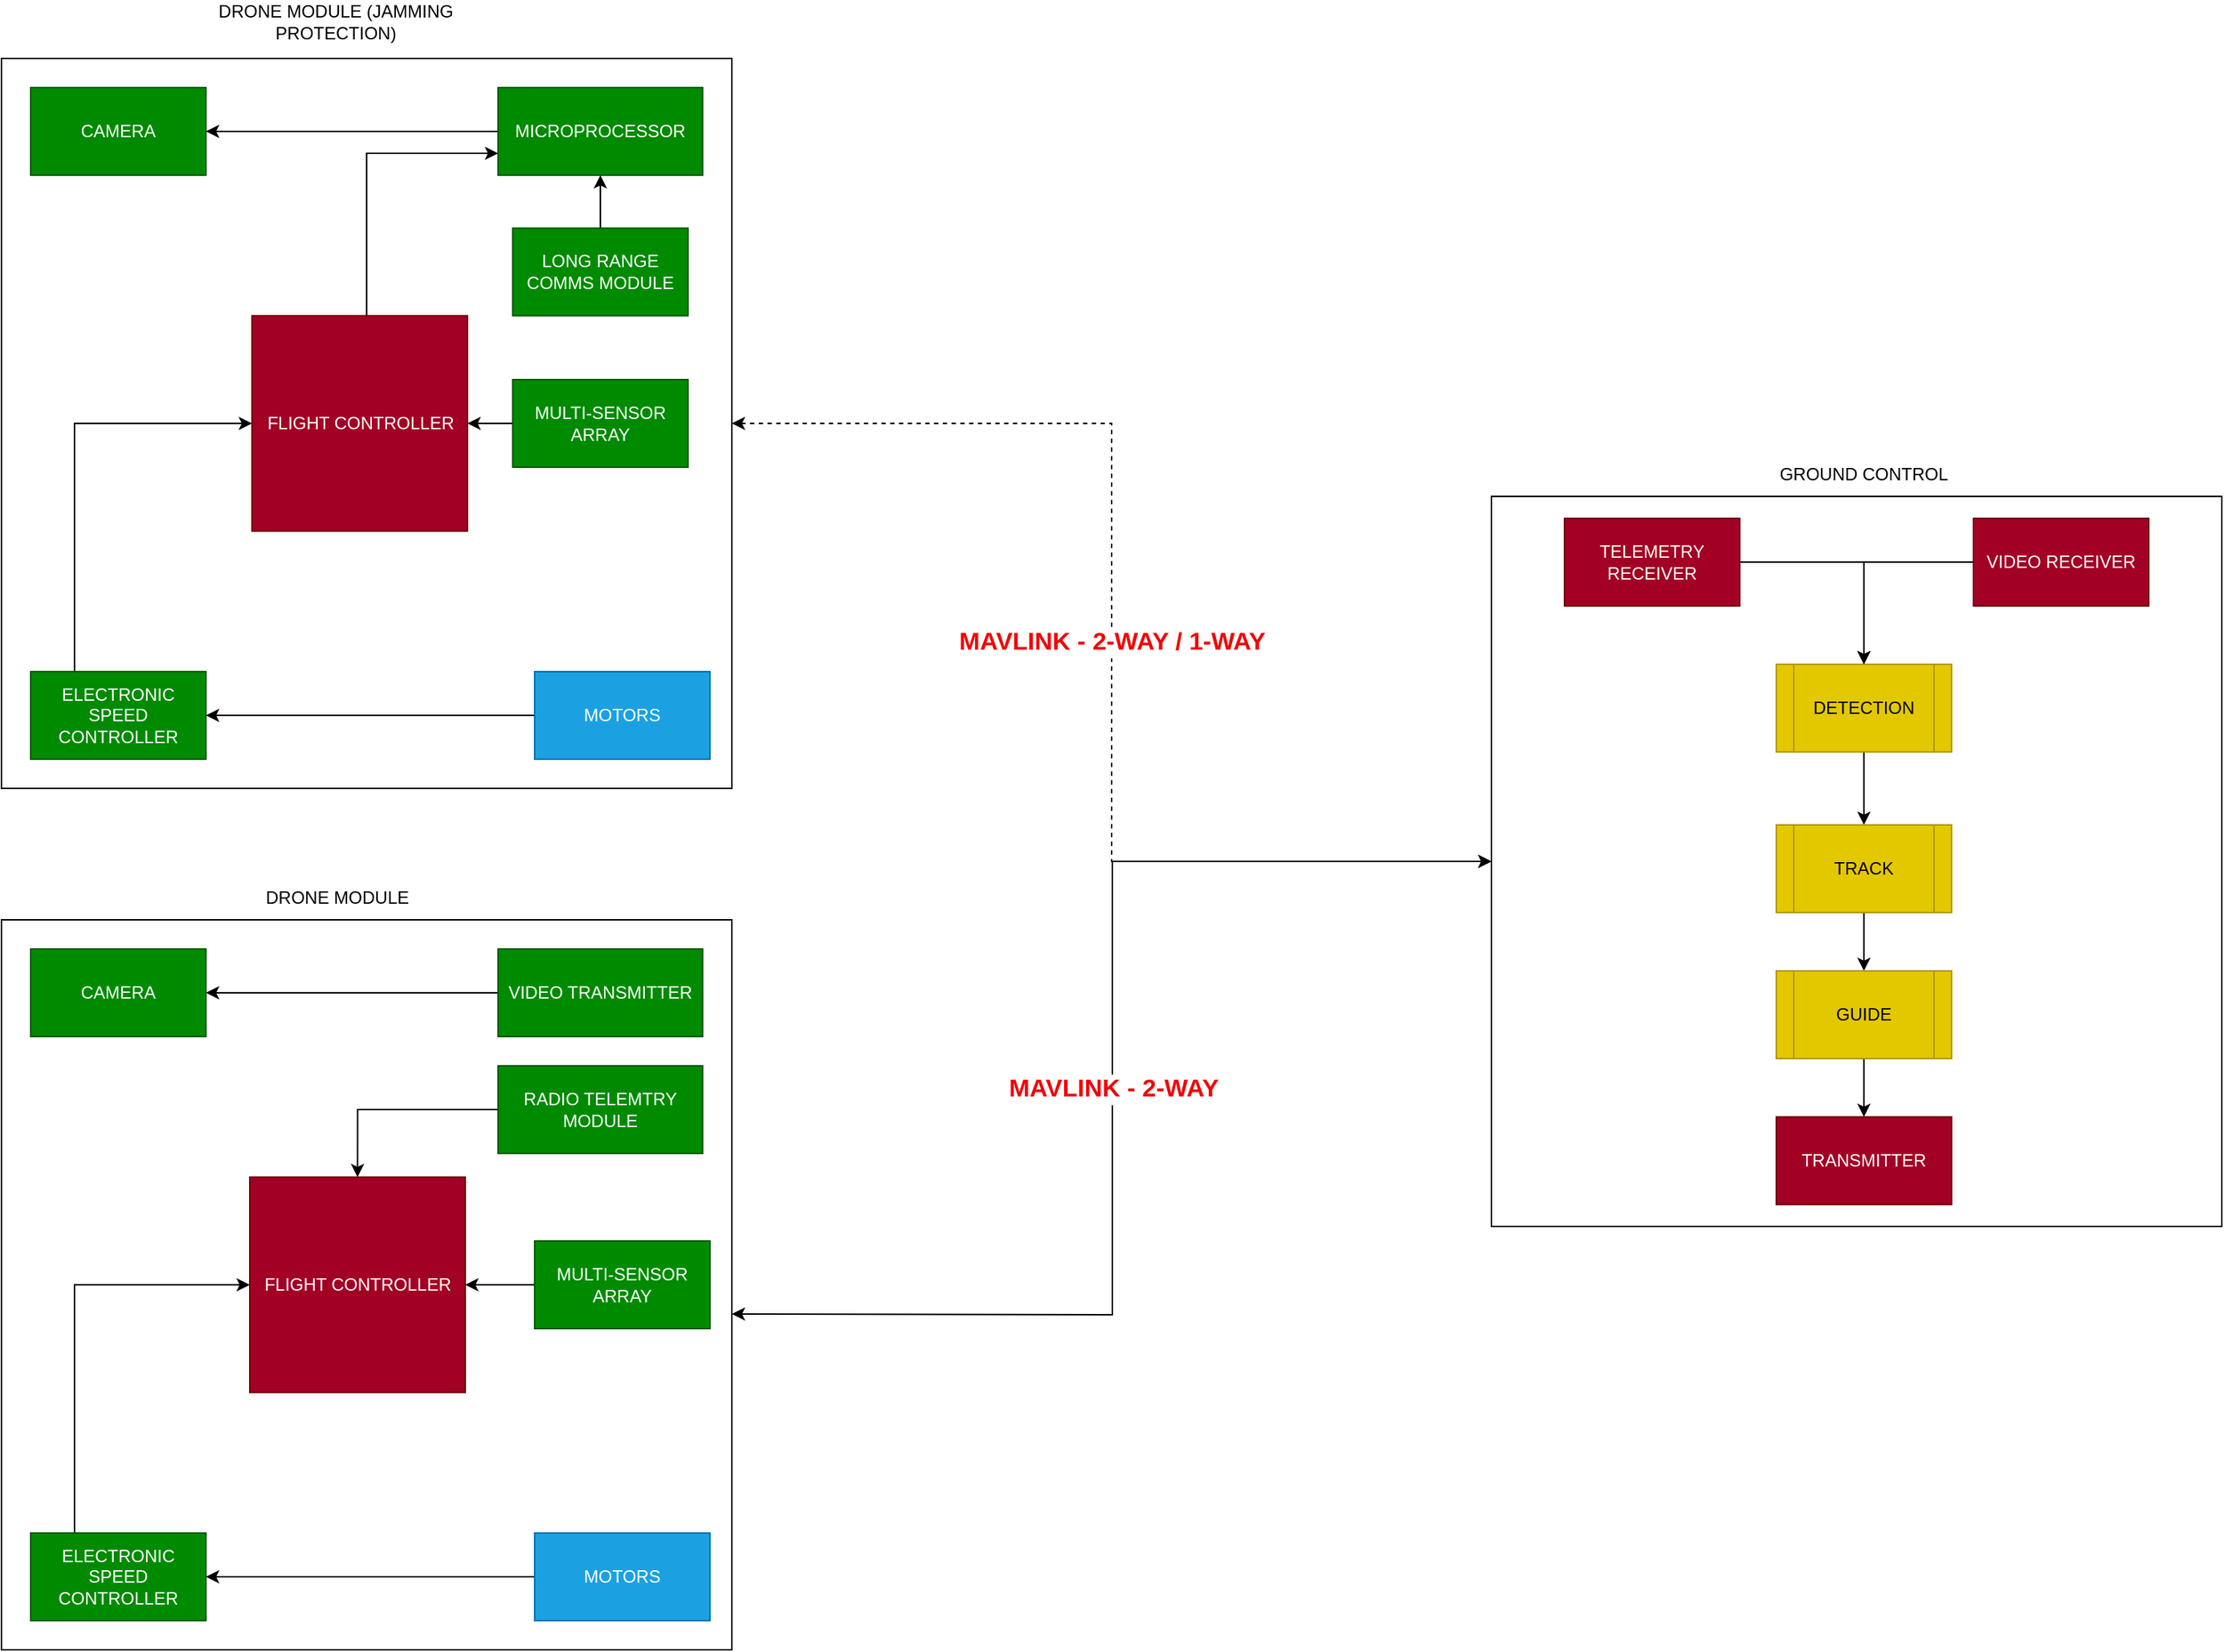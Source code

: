 <mxfile version="21.5.0" type="device">
  <diagram name="Page-1" id="r33pR2lQ9C8Y5Hk1BLUV">
    <mxGraphModel dx="1808" dy="1129" grid="1" gridSize="10" guides="1" tooltips="1" connect="1" arrows="1" fold="1" page="1" pageScale="1" pageWidth="850" pageHeight="1100" math="0" shadow="0">
      <root>
        <mxCell id="0" />
        <mxCell id="1" parent="0" />
        <mxCell id="oihkyClCOjOfoxL4Y7NJ-19" style="edgeStyle=orthogonalEdgeStyle;rounded=0;orthogonalLoop=1;jettySize=auto;html=1;endArrow=classic;endFill=1;startArrow=classic;startFill=1;dashed=1;" parent="1" source="oihkyClCOjOfoxL4Y7NJ-1" target="oihkyClCOjOfoxL4Y7NJ-15" edge="1">
          <mxGeometry relative="1" as="geometry" />
        </mxCell>
        <mxCell id="_Kn-l9ibnhNzPAkDkGM0-10" value="MAVLINK - 2-WAY / 1-WAY" style="edgeLabel;html=1;align=center;verticalAlign=middle;resizable=0;points=[];fontStyle=1;fontSize=17;fontColor=#F00505;" parent="oihkyClCOjOfoxL4Y7NJ-19" vertex="1" connectable="0">
          <mxGeometry relative="1" as="geometry">
            <mxPoint as="offset" />
          </mxGeometry>
        </mxCell>
        <mxCell id="oihkyClCOjOfoxL4Y7NJ-1" value="" style="whiteSpace=wrap;html=1;aspect=fixed;" parent="1" vertex="1">
          <mxGeometry y="110" width="500" height="500" as="geometry" />
        </mxCell>
        <mxCell id="_Kn-l9ibnhNzPAkDkGM0-4" style="edgeStyle=orthogonalEdgeStyle;rounded=0;orthogonalLoop=1;jettySize=auto;html=1;entryX=0;entryY=0.75;entryDx=0;entryDy=0;" parent="1" source="oihkyClCOjOfoxL4Y7NJ-2" target="oihkyClCOjOfoxL4Y7NJ-6" edge="1">
          <mxGeometry relative="1" as="geometry">
            <Array as="points">
              <mxPoint x="250" y="175" />
            </Array>
          </mxGeometry>
        </mxCell>
        <mxCell id="oihkyClCOjOfoxL4Y7NJ-2" value="FLIGHT CONTROLLER" style="whiteSpace=wrap;html=1;aspect=fixed;fillColor=#a20025;fontColor=#ffffff;strokeColor=#6F0000;" parent="1" vertex="1">
          <mxGeometry x="171.5" y="286.25" width="147.5" height="147.5" as="geometry" />
        </mxCell>
        <mxCell id="_Kn-l9ibnhNzPAkDkGM0-12" style="edgeStyle=orthogonalEdgeStyle;rounded=0;orthogonalLoop=1;jettySize=auto;html=1;exitX=0.25;exitY=0;exitDx=0;exitDy=0;entryX=0;entryY=0.5;entryDx=0;entryDy=0;" parent="1" source="oihkyClCOjOfoxL4Y7NJ-5" target="oihkyClCOjOfoxL4Y7NJ-2" edge="1">
          <mxGeometry relative="1" as="geometry">
            <mxPoint x="172" y="397" as="targetPoint" />
          </mxGeometry>
        </mxCell>
        <mxCell id="oihkyClCOjOfoxL4Y7NJ-5" value="ELECTRONIC SPEED CONTROLLER" style="rounded=0;whiteSpace=wrap;html=1;fillColor=#008a00;fontColor=#ffffff;strokeColor=#005700;" parent="1" vertex="1">
          <mxGeometry x="20" y="530" width="120" height="60" as="geometry" />
        </mxCell>
        <mxCell id="s1R_nBdTfsayVXpfCCJa-4" style="edgeStyle=orthogonalEdgeStyle;rounded=0;orthogonalLoop=1;jettySize=auto;html=1;exitX=0;exitY=0.5;exitDx=0;exitDy=0;entryX=1;entryY=0.5;entryDx=0;entryDy=0;" parent="1" source="oihkyClCOjOfoxL4Y7NJ-6" target="oihkyClCOjOfoxL4Y7NJ-8" edge="1">
          <mxGeometry relative="1" as="geometry" />
        </mxCell>
        <mxCell id="oihkyClCOjOfoxL4Y7NJ-6" value="MICROPROCESSOR" style="rounded=0;whiteSpace=wrap;html=1;fillColor=#008a00;fontColor=#ffffff;strokeColor=#005700;" parent="1" vertex="1">
          <mxGeometry x="340" y="130" width="140" height="60" as="geometry" />
        </mxCell>
        <mxCell id="oihkyClCOjOfoxL4Y7NJ-7" value="DRONE MODULE (JAMMING PROTECTION)" style="text;html=1;strokeColor=none;fillColor=none;align=center;verticalAlign=middle;whiteSpace=wrap;rounded=0;" parent="1" vertex="1">
          <mxGeometry x="139" y="70" width="180" height="30" as="geometry" />
        </mxCell>
        <mxCell id="oihkyClCOjOfoxL4Y7NJ-8" value="CAMERA" style="rounded=0;whiteSpace=wrap;html=1;fillColor=#008a00;fontColor=#ffffff;strokeColor=#005700;" parent="1" vertex="1">
          <mxGeometry x="20" y="130" width="120" height="60" as="geometry" />
        </mxCell>
        <mxCell id="s1R_nBdTfsayVXpfCCJa-7" style="edgeStyle=orthogonalEdgeStyle;rounded=0;orthogonalLoop=1;jettySize=auto;html=1;entryX=1;entryY=0.5;entryDx=0;entryDy=0;" parent="1" source="oihkyClCOjOfoxL4Y7NJ-9" target="oihkyClCOjOfoxL4Y7NJ-2" edge="1">
          <mxGeometry relative="1" as="geometry" />
        </mxCell>
        <mxCell id="oihkyClCOjOfoxL4Y7NJ-9" value="MULTI-SENSOR ARRAY" style="rounded=0;whiteSpace=wrap;html=1;fillColor=#008a00;fontColor=#ffffff;strokeColor=#005700;" parent="1" vertex="1">
          <mxGeometry x="350" y="330" width="120" height="60" as="geometry" />
        </mxCell>
        <mxCell id="oihkyClCOjOfoxL4Y7NJ-15" value="" style="whiteSpace=wrap;html=1;aspect=fixed;" parent="1" vertex="1">
          <mxGeometry x="1020" y="410" width="500" height="500" as="geometry" />
        </mxCell>
        <mxCell id="oihkyClCOjOfoxL4Y7NJ-16" value="GROUND CONTROL" style="text;html=1;strokeColor=none;fillColor=none;align=center;verticalAlign=middle;whiteSpace=wrap;rounded=0;" parent="1" vertex="1">
          <mxGeometry x="1185" y="380" width="180" height="30" as="geometry" />
        </mxCell>
        <mxCell id="_xXzs5hKH4HrGxerKHfi-2" style="edgeStyle=orthogonalEdgeStyle;rounded=0;orthogonalLoop=1;jettySize=auto;html=1;" parent="1" source="oihkyClCOjOfoxL4Y7NJ-18" target="_xXzs5hKH4HrGxerKHfi-1" edge="1">
          <mxGeometry relative="1" as="geometry" />
        </mxCell>
        <mxCell id="oihkyClCOjOfoxL4Y7NJ-18" value="VIDEO RECEIVER" style="rounded=0;whiteSpace=wrap;html=1;fillColor=#a20025;fontColor=#ffffff;strokeColor=#6F0000;" parent="1" vertex="1">
          <mxGeometry x="1350" y="425" width="120" height="60" as="geometry" />
        </mxCell>
        <mxCell id="_Kn-l9ibnhNzPAkDkGM0-14" style="edgeStyle=orthogonalEdgeStyle;rounded=0;orthogonalLoop=1;jettySize=auto;html=1;entryX=1;entryY=0.5;entryDx=0;entryDy=0;" parent="1" source="_Kn-l9ibnhNzPAkDkGM0-1" target="oihkyClCOjOfoxL4Y7NJ-5" edge="1">
          <mxGeometry relative="1" as="geometry" />
        </mxCell>
        <mxCell id="_Kn-l9ibnhNzPAkDkGM0-1" value="MOTORS" style="rounded=0;whiteSpace=wrap;html=1;fillColor=#1ba1e2;fontColor=#ffffff;strokeColor=#006EAF;" parent="1" vertex="1">
          <mxGeometry x="365" y="530" width="120" height="60" as="geometry" />
        </mxCell>
        <mxCell id="_Kn-l9ibnhNzPAkDkGM0-15" value="TRANSMITTER" style="rounded=0;whiteSpace=wrap;html=1;fillColor=#a20025;fontColor=#ffffff;strokeColor=#6F0000;" parent="1" vertex="1">
          <mxGeometry x="1215" y="835" width="120" height="60" as="geometry" />
        </mxCell>
        <mxCell id="_uMvhVb0J8DyFUpc_xka-1" value="" style="whiteSpace=wrap;html=1;aspect=fixed;" parent="1" vertex="1">
          <mxGeometry y="700" width="500" height="500" as="geometry" />
        </mxCell>
        <mxCell id="_uMvhVb0J8DyFUpc_xka-3" value="FLIGHT CONTROLLER" style="whiteSpace=wrap;html=1;aspect=fixed;fillColor=#a20025;fontColor=#ffffff;strokeColor=#6F0000;" parent="1" vertex="1">
          <mxGeometry x="170" y="876.25" width="147.5" height="147.5" as="geometry" />
        </mxCell>
        <mxCell id="_uMvhVb0J8DyFUpc_xka-4" style="edgeStyle=orthogonalEdgeStyle;rounded=0;orthogonalLoop=1;jettySize=auto;html=1;exitX=0.25;exitY=0;exitDx=0;exitDy=0;entryX=0;entryY=0.5;entryDx=0;entryDy=0;" parent="1" source="_uMvhVb0J8DyFUpc_xka-5" target="_uMvhVb0J8DyFUpc_xka-3" edge="1">
          <mxGeometry relative="1" as="geometry" />
        </mxCell>
        <mxCell id="_uMvhVb0J8DyFUpc_xka-5" value="ELECTRONIC SPEED CONTROLLER" style="rounded=0;whiteSpace=wrap;html=1;fillColor=#008a00;fontColor=#ffffff;strokeColor=#005700;" parent="1" vertex="1">
          <mxGeometry x="20" y="1120" width="120" height="60" as="geometry" />
        </mxCell>
        <mxCell id="s1R_nBdTfsayVXpfCCJa-1" style="edgeStyle=orthogonalEdgeStyle;rounded=0;orthogonalLoop=1;jettySize=auto;html=1;exitX=0;exitY=0.5;exitDx=0;exitDy=0;" parent="1" source="_uMvhVb0J8DyFUpc_xka-6" target="_uMvhVb0J8DyFUpc_xka-9" edge="1">
          <mxGeometry relative="1" as="geometry" />
        </mxCell>
        <mxCell id="_uMvhVb0J8DyFUpc_xka-6" value="VIDEO TRANSMITTER" style="rounded=0;whiteSpace=wrap;html=1;fillColor=#008a00;fontColor=#ffffff;strokeColor=#005700;" parent="1" vertex="1">
          <mxGeometry x="340" y="720" width="140" height="60" as="geometry" />
        </mxCell>
        <mxCell id="_uMvhVb0J8DyFUpc_xka-7" value="DRONE MODULE" style="text;html=1;strokeColor=none;fillColor=none;align=center;verticalAlign=middle;whiteSpace=wrap;rounded=0;" parent="1" vertex="1">
          <mxGeometry x="140" y="670" width="180" height="30" as="geometry" />
        </mxCell>
        <mxCell id="_uMvhVb0J8DyFUpc_xka-9" value="CAMERA" style="rounded=0;whiteSpace=wrap;html=1;fillColor=#008a00;fontColor=#ffffff;strokeColor=#005700;" parent="1" vertex="1">
          <mxGeometry x="20" y="720" width="120" height="60" as="geometry" />
        </mxCell>
        <mxCell id="s1R_nBdTfsayVXpfCCJa-3" style="edgeStyle=orthogonalEdgeStyle;rounded=0;orthogonalLoop=1;jettySize=auto;html=1;entryX=1;entryY=0.5;entryDx=0;entryDy=0;" parent="1" source="_uMvhVb0J8DyFUpc_xka-11" target="_uMvhVb0J8DyFUpc_xka-3" edge="1">
          <mxGeometry relative="1" as="geometry" />
        </mxCell>
        <mxCell id="_uMvhVb0J8DyFUpc_xka-11" value="MULTI-SENSOR ARRAY" style="rounded=0;whiteSpace=wrap;html=1;fillColor=#008a00;fontColor=#ffffff;strokeColor=#005700;" parent="1" vertex="1">
          <mxGeometry x="365" y="920" width="120" height="60" as="geometry" />
        </mxCell>
        <mxCell id="_uMvhVb0J8DyFUpc_xka-12" style="edgeStyle=orthogonalEdgeStyle;rounded=0;orthogonalLoop=1;jettySize=auto;html=1;entryX=1;entryY=0.5;entryDx=0;entryDy=0;" parent="1" source="_uMvhVb0J8DyFUpc_xka-13" target="_uMvhVb0J8DyFUpc_xka-5" edge="1">
          <mxGeometry relative="1" as="geometry" />
        </mxCell>
        <mxCell id="_uMvhVb0J8DyFUpc_xka-13" value="MOTORS" style="rounded=0;whiteSpace=wrap;html=1;fillColor=#1ba1e2;fontColor=#ffffff;strokeColor=#006EAF;" parent="1" vertex="1">
          <mxGeometry x="365" y="1120" width="120" height="60" as="geometry" />
        </mxCell>
        <mxCell id="s1R_nBdTfsayVXpfCCJa-2" style="edgeStyle=orthogonalEdgeStyle;rounded=0;orthogonalLoop=1;jettySize=auto;html=1;exitX=0;exitY=0.5;exitDx=0;exitDy=0;entryX=0.5;entryY=0;entryDx=0;entryDy=0;" parent="1" source="_uMvhVb0J8DyFUpc_xka-15" target="_uMvhVb0J8DyFUpc_xka-3" edge="1">
          <mxGeometry relative="1" as="geometry" />
        </mxCell>
        <mxCell id="_uMvhVb0J8DyFUpc_xka-15" value="RADIO TELEMTRY MODULE" style="rounded=0;whiteSpace=wrap;html=1;fillColor=#008a00;fontColor=#ffffff;strokeColor=#005700;" parent="1" vertex="1">
          <mxGeometry x="340" y="800" width="140" height="60" as="geometry" />
        </mxCell>
        <mxCell id="_uMvhVb0J8DyFUpc_xka-19" style="edgeStyle=orthogonalEdgeStyle;rounded=0;orthogonalLoop=1;jettySize=auto;html=1;entryX=0;entryY=0.5;entryDx=0;entryDy=0;startArrow=classic;startFill=1;" parent="1" target="oihkyClCOjOfoxL4Y7NJ-15" edge="1">
          <mxGeometry relative="1" as="geometry">
            <mxPoint x="500" y="970" as="sourcePoint" />
            <mxPoint x="880" y="1245" as="targetPoint" />
          </mxGeometry>
        </mxCell>
        <mxCell id="_uMvhVb0J8DyFUpc_xka-20" value="MAVLINK - 2-WAY" style="edgeLabel;html=1;align=center;verticalAlign=middle;resizable=0;points=[];fontStyle=1;fontSize=17;fontColor=#F00505;" parent="_uMvhVb0J8DyFUpc_xka-19" vertex="1" connectable="0">
          <mxGeometry relative="1" as="geometry">
            <mxPoint as="offset" />
          </mxGeometry>
        </mxCell>
        <mxCell id="_xXzs5hKH4HrGxerKHfi-5" style="edgeStyle=orthogonalEdgeStyle;rounded=0;orthogonalLoop=1;jettySize=auto;html=1;exitX=0.5;exitY=1;exitDx=0;exitDy=0;" parent="1" source="_xXzs5hKH4HrGxerKHfi-1" target="_xXzs5hKH4HrGxerKHfi-4" edge="1">
          <mxGeometry relative="1" as="geometry" />
        </mxCell>
        <mxCell id="_xXzs5hKH4HrGxerKHfi-1" value="DETECTION" style="shape=process;whiteSpace=wrap;html=1;backgroundOutline=1;fillColor=#e3c800;fontColor=#000000;strokeColor=#B09500;" parent="1" vertex="1">
          <mxGeometry x="1215" y="525" width="120" height="60" as="geometry" />
        </mxCell>
        <mxCell id="_xXzs5hKH4HrGxerKHfi-7" style="edgeStyle=orthogonalEdgeStyle;rounded=0;orthogonalLoop=1;jettySize=auto;html=1;exitX=0.5;exitY=1;exitDx=0;exitDy=0;" parent="1" source="_xXzs5hKH4HrGxerKHfi-4" target="_xXzs5hKH4HrGxerKHfi-6" edge="1">
          <mxGeometry relative="1" as="geometry" />
        </mxCell>
        <mxCell id="_xXzs5hKH4HrGxerKHfi-4" value="TRACK" style="shape=process;whiteSpace=wrap;html=1;backgroundOutline=1;fillColor=#e3c800;fontColor=#000000;strokeColor=#B09500;" parent="1" vertex="1">
          <mxGeometry x="1215" y="635" width="120" height="60" as="geometry" />
        </mxCell>
        <mxCell id="_xXzs5hKH4HrGxerKHfi-8" style="edgeStyle=orthogonalEdgeStyle;rounded=0;orthogonalLoop=1;jettySize=auto;html=1;" parent="1" source="_xXzs5hKH4HrGxerKHfi-6" target="_Kn-l9ibnhNzPAkDkGM0-15" edge="1">
          <mxGeometry relative="1" as="geometry" />
        </mxCell>
        <mxCell id="_xXzs5hKH4HrGxerKHfi-6" value="GUIDE" style="shape=process;whiteSpace=wrap;html=1;backgroundOutline=1;fillColor=#e3c800;fontColor=#000000;strokeColor=#B09500;" parent="1" vertex="1">
          <mxGeometry x="1215" y="735" width="120" height="60" as="geometry" />
        </mxCell>
        <mxCell id="s1R_nBdTfsayVXpfCCJa-5" style="edgeStyle=orthogonalEdgeStyle;rounded=0;orthogonalLoop=1;jettySize=auto;html=1;" parent="1" source="_xXzs5hKH4HrGxerKHfi-11" target="oihkyClCOjOfoxL4Y7NJ-6" edge="1">
          <mxGeometry relative="1" as="geometry" />
        </mxCell>
        <mxCell id="_xXzs5hKH4HrGxerKHfi-11" value="LONG RANGE COMMS MODULE" style="rounded=0;whiteSpace=wrap;html=1;fillColor=#008a00;fontColor=#ffffff;strokeColor=#005700;" parent="1" vertex="1">
          <mxGeometry x="350" y="226.25" width="120" height="60" as="geometry" />
        </mxCell>
        <mxCell id="s1R_nBdTfsayVXpfCCJa-9" style="edgeStyle=orthogonalEdgeStyle;rounded=0;orthogonalLoop=1;jettySize=auto;html=1;entryX=0.5;entryY=0;entryDx=0;entryDy=0;" parent="1" source="s1R_nBdTfsayVXpfCCJa-8" target="_xXzs5hKH4HrGxerKHfi-1" edge="1">
          <mxGeometry relative="1" as="geometry" />
        </mxCell>
        <mxCell id="s1R_nBdTfsayVXpfCCJa-8" value="TELEMETRY RECEIVER" style="rounded=0;whiteSpace=wrap;html=1;fillColor=#a20025;fontColor=#ffffff;strokeColor=#6F0000;" parent="1" vertex="1">
          <mxGeometry x="1070" y="425" width="120" height="60" as="geometry" />
        </mxCell>
      </root>
    </mxGraphModel>
  </diagram>
</mxfile>
